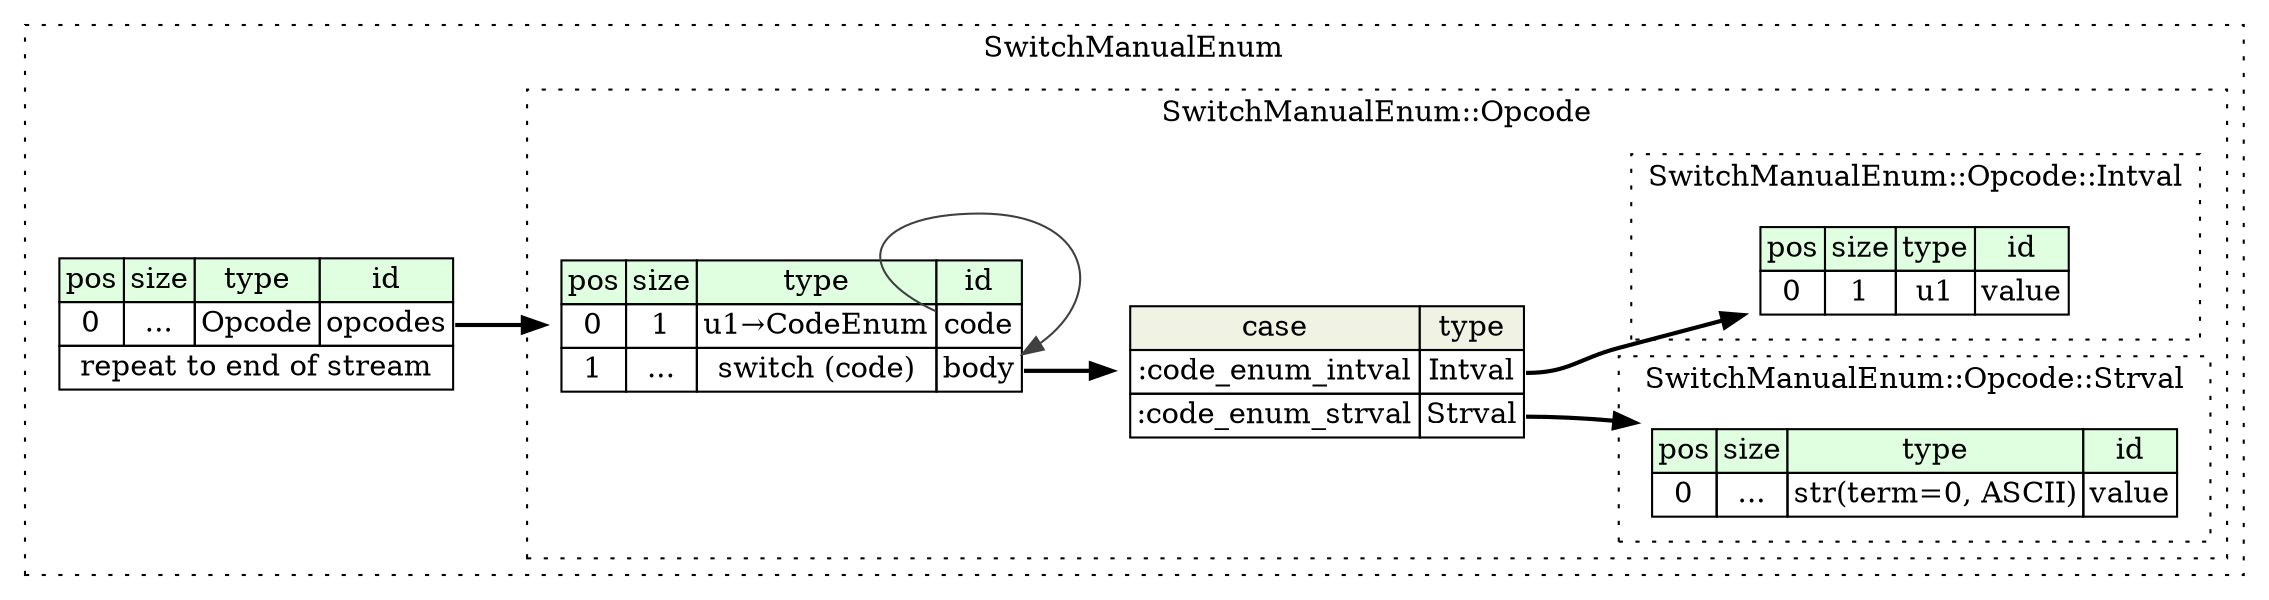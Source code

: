 digraph {
	rankdir=LR;
	node [shape=plaintext];
	subgraph cluster__switch_manual_enum {
		label="SwitchManualEnum";
		graph[style=dotted];

		switch_manual_enum__seq [label=<<TABLE BORDER="0" CELLBORDER="1" CELLSPACING="0">
			<TR><TD BGCOLOR="#E0FFE0">pos</TD><TD BGCOLOR="#E0FFE0">size</TD><TD BGCOLOR="#E0FFE0">type</TD><TD BGCOLOR="#E0FFE0">id</TD></TR>
			<TR><TD PORT="opcodes_pos">0</TD><TD PORT="opcodes_size">...</TD><TD>Opcode</TD><TD PORT="opcodes_type">opcodes</TD></TR>
			<TR><TD COLSPAN="4" PORT="opcodes__repeat">repeat to end of stream</TD></TR>
		</TABLE>>];
		subgraph cluster__opcode {
			label="SwitchManualEnum::Opcode";
			graph[style=dotted];

			opcode__seq [label=<<TABLE BORDER="0" CELLBORDER="1" CELLSPACING="0">
				<TR><TD BGCOLOR="#E0FFE0">pos</TD><TD BGCOLOR="#E0FFE0">size</TD><TD BGCOLOR="#E0FFE0">type</TD><TD BGCOLOR="#E0FFE0">id</TD></TR>
				<TR><TD PORT="code_pos">0</TD><TD PORT="code_size">1</TD><TD>u1→CodeEnum</TD><TD PORT="code_type">code</TD></TR>
				<TR><TD PORT="body_pos">1</TD><TD PORT="body_size">...</TD><TD>switch (code)</TD><TD PORT="body_type">body</TD></TR>
			</TABLE>>];
opcode__seq_body_switch [label=<<TABLE BORDER="0" CELLBORDER="1" CELLSPACING="0">
	<TR><TD BGCOLOR="#F0F2E4">case</TD><TD BGCOLOR="#F0F2E4">type</TD></TR>
	<TR><TD>:code_enum_intval</TD><TD PORT="case0">Intval</TD></TR>
	<TR><TD>:code_enum_strval</TD><TD PORT="case1">Strval</TD></TR>
</TABLE>>];
			subgraph cluster__intval {
				label="SwitchManualEnum::Opcode::Intval";
				graph[style=dotted];

				intval__seq [label=<<TABLE BORDER="0" CELLBORDER="1" CELLSPACING="0">
					<TR><TD BGCOLOR="#E0FFE0">pos</TD><TD BGCOLOR="#E0FFE0">size</TD><TD BGCOLOR="#E0FFE0">type</TD><TD BGCOLOR="#E0FFE0">id</TD></TR>
					<TR><TD PORT="value_pos">0</TD><TD PORT="value_size">1</TD><TD>u1</TD><TD PORT="value_type">value</TD></TR>
				</TABLE>>];
			}
			subgraph cluster__strval {
				label="SwitchManualEnum::Opcode::Strval";
				graph[style=dotted];

				strval__seq [label=<<TABLE BORDER="0" CELLBORDER="1" CELLSPACING="0">
					<TR><TD BGCOLOR="#E0FFE0">pos</TD><TD BGCOLOR="#E0FFE0">size</TD><TD BGCOLOR="#E0FFE0">type</TD><TD BGCOLOR="#E0FFE0">id</TD></TR>
					<TR><TD PORT="value_pos">0</TD><TD PORT="value_size">...</TD><TD>str(term=0, ASCII)</TD><TD PORT="value_type">value</TD></TR>
				</TABLE>>];
			}
		}
	}
	switch_manual_enum__seq:opcodes_type -> opcode__seq [style=bold];
	opcode__seq:body_type -> opcode__seq_body_switch [style=bold];
	opcode__seq_body_switch:case0 -> intval__seq [style=bold];
	opcode__seq_body_switch:case1 -> strval__seq [style=bold];
	opcode__seq:code_type -> opcode__seq:body_type [color="#404040"];
}
